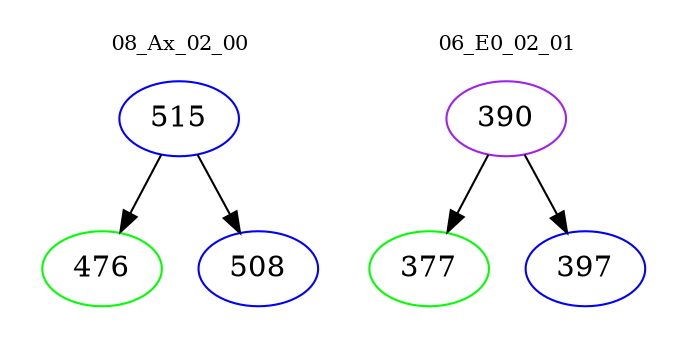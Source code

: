 digraph{
subgraph cluster_0 {
color = white
label = "08_Ax_02_00";
fontsize=10;
T0_515 [label="515", color="blue"]
T0_515 -> T0_476 [color="black"]
T0_476 [label="476", color="green"]
T0_515 -> T0_508 [color="black"]
T0_508 [label="508", color="blue"]
}
subgraph cluster_1 {
color = white
label = "06_E0_02_01";
fontsize=10;
T1_390 [label="390", color="purple"]
T1_390 -> T1_377 [color="black"]
T1_377 [label="377", color="green"]
T1_390 -> T1_397 [color="black"]
T1_397 [label="397", color="blue"]
}
}
